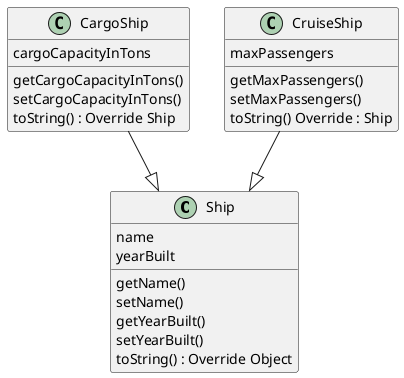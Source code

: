 @startuml
'https://plantuml.com/class-diagram

class Ship {
name
yearBuilt
getName()
setName()
getYearBuilt()
setYearBuilt()
toString() : Override Object
}
class CargoShip{
cargoCapacityInTons
getCargoCapacityInTons()
setCargoCapacityInTons()
toString() : Override Ship
}
class CruiseShip{
maxPassengers
getMaxPassengers()
setMaxPassengers()
toString() Override : Ship
}

CargoShip --|> Ship
CruiseShip --|> Ship
@enduml